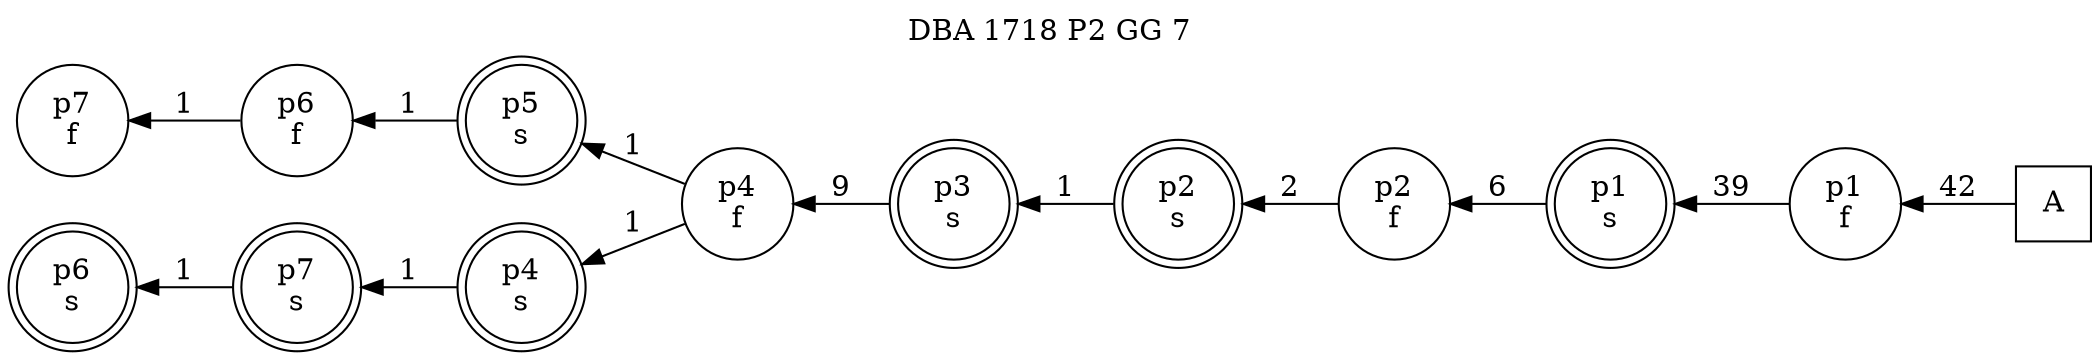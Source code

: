 digraph DBA_1718_P2_GG_7_GOOD {
labelloc="tl"
label= " DBA 1718 P2 GG 7 "
rankdir="RL";
"A" [shape="square" label="A"]
"p1_f" [shape="circle" label="p1
f"]
"p1_s" [shape="doublecircle" label="p1
s"]
"p2_f" [shape="circle" label="p2
f"]
"p2_s" [shape="doublecircle" label="p2
s"]
"p3_s" [shape="doublecircle" label="p3
s"]
"p4_f" [shape="circle" label="p4
f"]
"p5_s" [shape="doublecircle" label="p5
s"]
"p6_f" [shape="circle" label="p6
f"]
"p7_f" [shape="circle" label="p7
f"]
"p4_s" [shape="doublecircle" label="p4
s"]
"p7_s" [shape="doublecircle" label="p7
s"]
"p6_s" [shape="doublecircle" label="p6
s"]
"A" -> "p1_f" [ label=42]
"p1_f" -> "p1_s" [ label=39]
"p1_s" -> "p2_f" [ label=6]
"p2_f" -> "p2_s" [ label=2]
"p2_s" -> "p3_s" [ label=1]
"p3_s" -> "p4_f" [ label=9]
"p4_f" -> "p5_s" [ label=1]
"p4_f" -> "p4_s" [ label=1]
"p5_s" -> "p6_f" [ label=1]
"p6_f" -> "p7_f" [ label=1]
"p4_s" -> "p7_s" [ label=1]
"p7_s" -> "p6_s" [ label=1]
}
